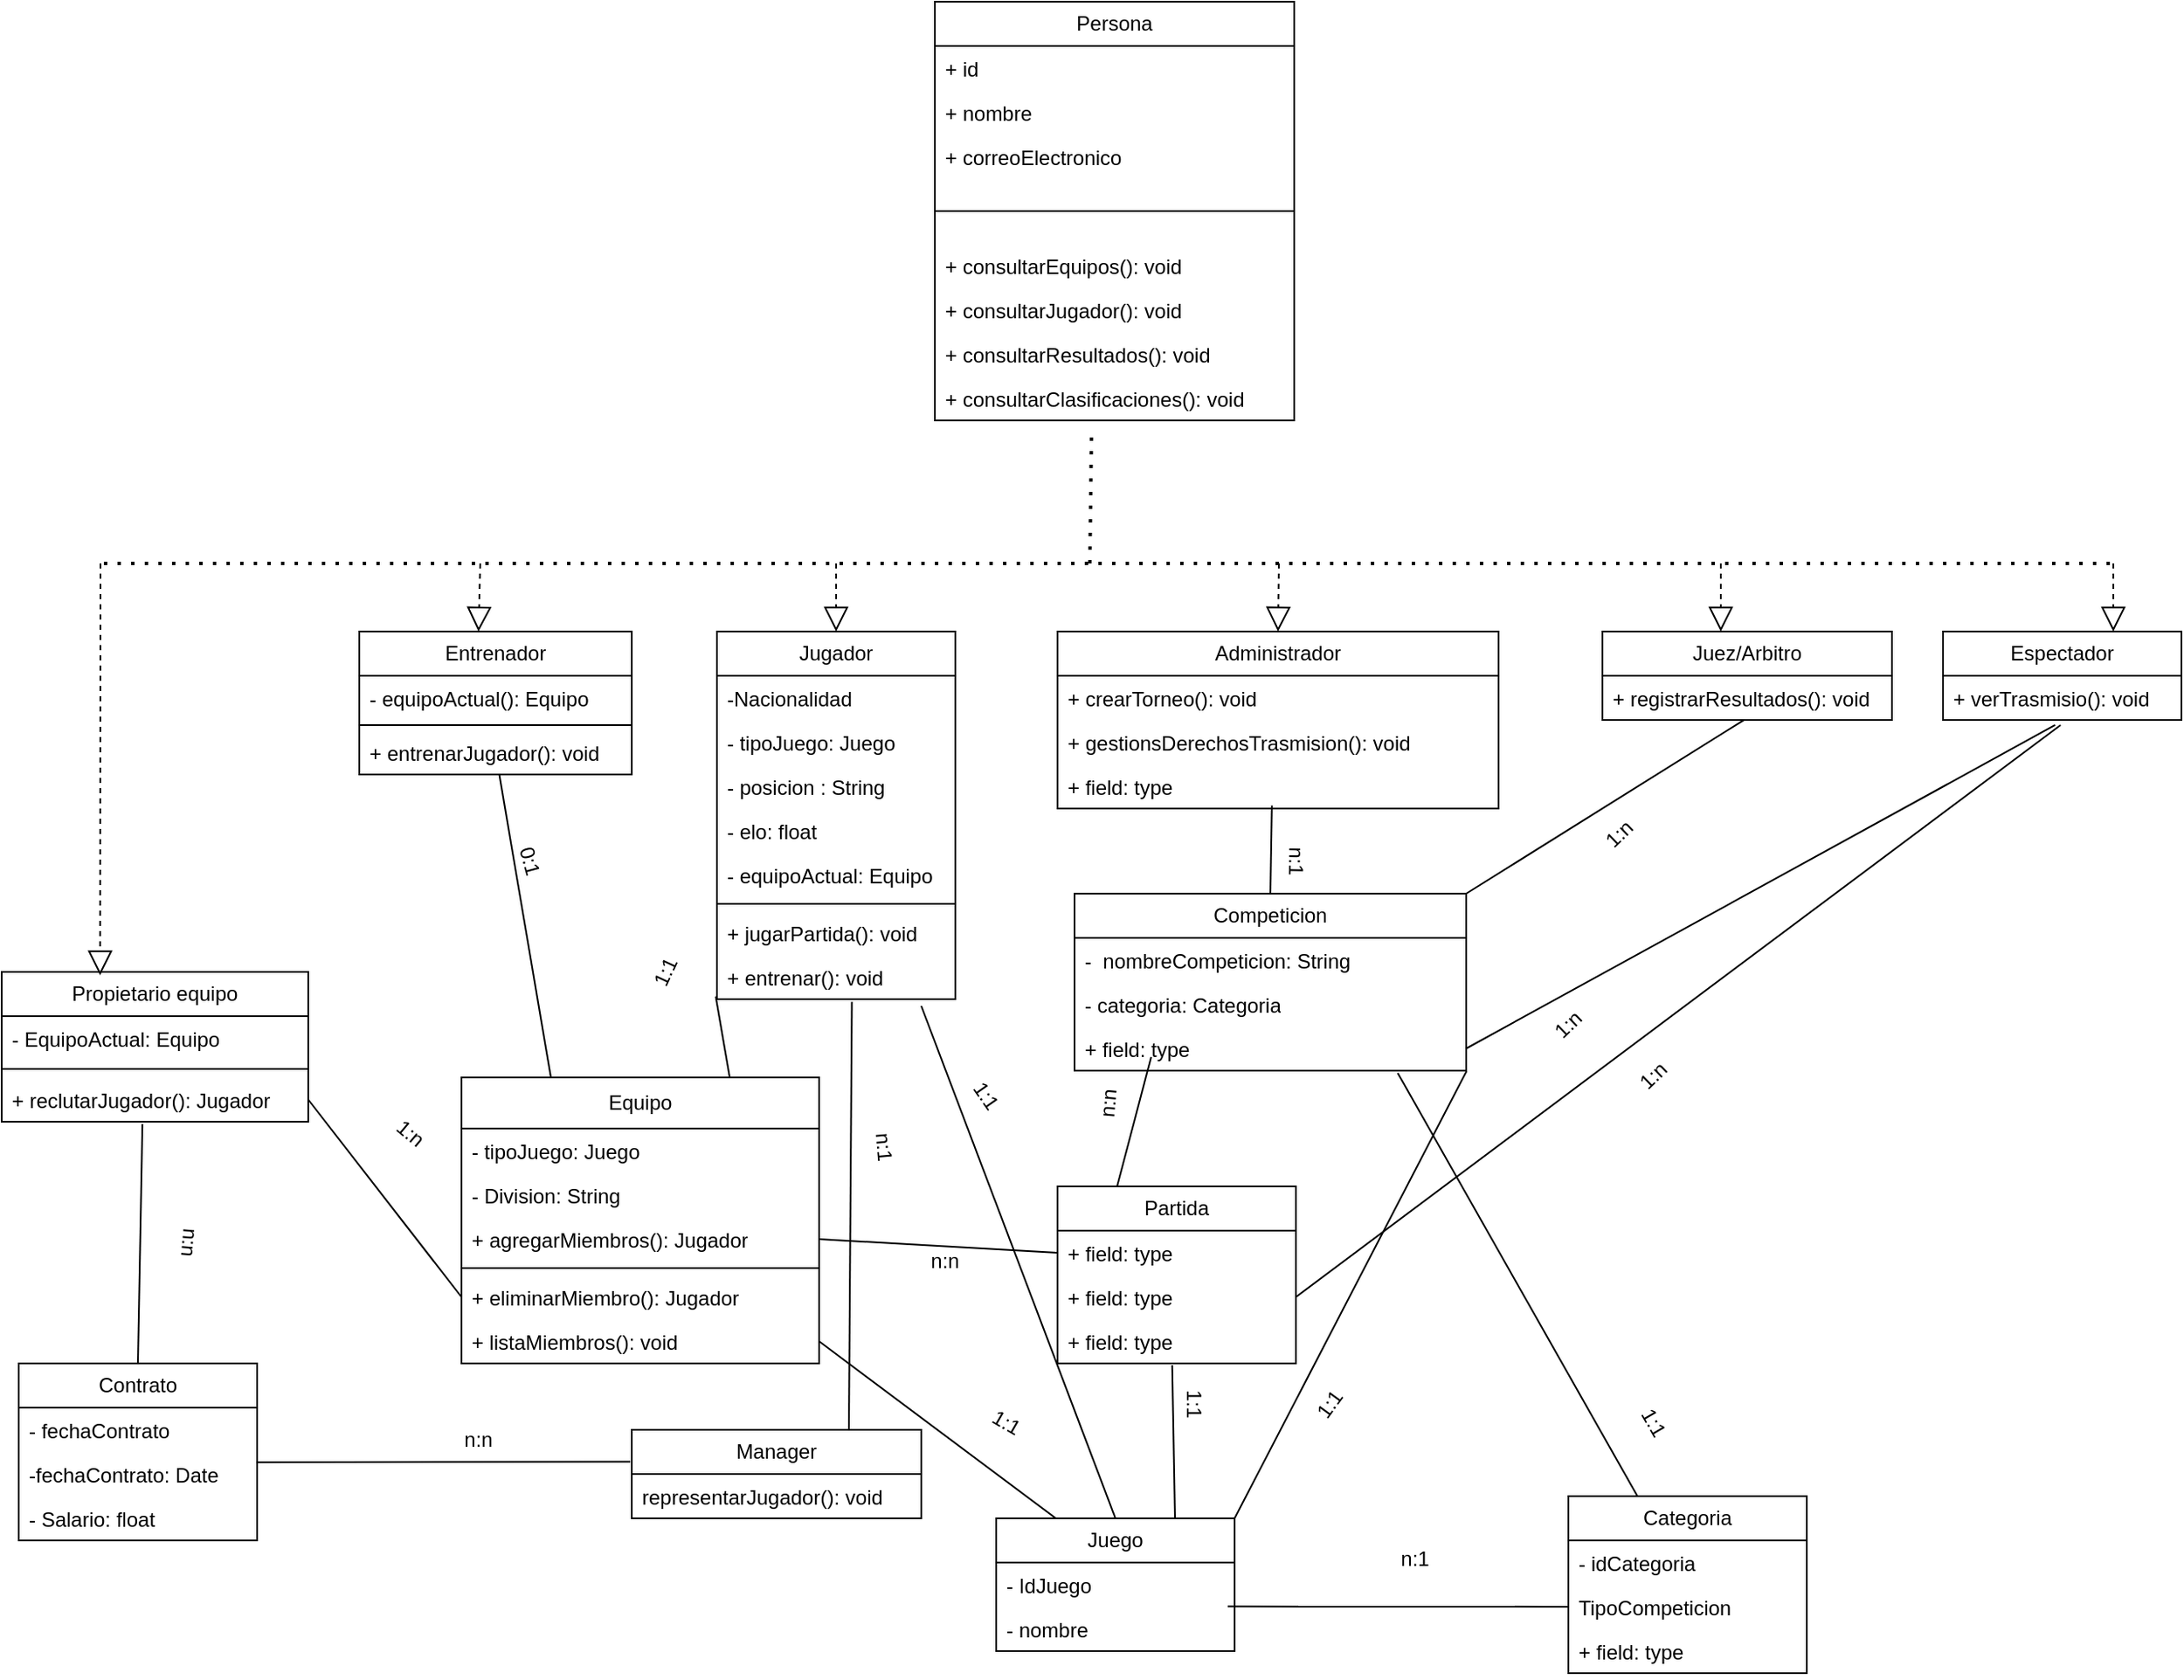 <mxfile version="26.2.2">
  <diagram id="C5RBs43oDa-KdzZeNtuy" name="Page-1">
    <mxGraphModel dx="1857" dy="611" grid="1" gridSize="10" guides="1" tooltips="1" connect="1" arrows="1" fold="1" page="1" pageScale="1" pageWidth="827" pageHeight="1169" math="0" shadow="0">
      <root>
        <mxCell id="WIyWlLk6GJQsqaUBKTNV-0" />
        <mxCell id="WIyWlLk6GJQsqaUBKTNV-1" parent="WIyWlLk6GJQsqaUBKTNV-0" />
        <mxCell id="iQQC09z1nvnjRwE8Z2AP-0" value="Administrador" style="swimlane;fontStyle=0;childLayout=stackLayout;horizontal=1;startSize=26;fillColor=none;horizontalStack=0;resizeParent=1;resizeParentMax=0;resizeLast=0;collapsible=1;marginBottom=0;whiteSpace=wrap;html=1;" parent="WIyWlLk6GJQsqaUBKTNV-1" vertex="1">
          <mxGeometry x="380" y="400" width="259" height="104" as="geometry" />
        </mxCell>
        <mxCell id="iQQC09z1nvnjRwE8Z2AP-1" value="+ crearTorneo(): void" style="text;strokeColor=none;fillColor=none;align=left;verticalAlign=top;spacingLeft=4;spacingRight=4;overflow=hidden;rotatable=0;points=[[0,0.5],[1,0.5]];portConstraint=eastwest;whiteSpace=wrap;html=1;" parent="iQQC09z1nvnjRwE8Z2AP-0" vertex="1">
          <mxGeometry y="26" width="259" height="26" as="geometry" />
        </mxCell>
        <mxCell id="iQQC09z1nvnjRwE8Z2AP-2" value="+ gestionsDerechosTrasmision(): void" style="text;strokeColor=none;fillColor=none;align=left;verticalAlign=top;spacingLeft=4;spacingRight=4;overflow=hidden;rotatable=0;points=[[0,0.5],[1,0.5]];portConstraint=eastwest;whiteSpace=wrap;html=1;" parent="iQQC09z1nvnjRwE8Z2AP-0" vertex="1">
          <mxGeometry y="52" width="259" height="26" as="geometry" />
        </mxCell>
        <mxCell id="iQQC09z1nvnjRwE8Z2AP-3" value="+ field: type" style="text;strokeColor=none;fillColor=none;align=left;verticalAlign=top;spacingLeft=4;spacingRight=4;overflow=hidden;rotatable=0;points=[[0,0.5],[1,0.5]];portConstraint=eastwest;whiteSpace=wrap;html=1;" parent="iQQC09z1nvnjRwE8Z2AP-0" vertex="1">
          <mxGeometry y="78" width="259" height="26" as="geometry" />
        </mxCell>
        <mxCell id="iQQC09z1nvnjRwE8Z2AP-10" value="Juez/Arbitro" style="swimlane;fontStyle=0;childLayout=stackLayout;horizontal=1;startSize=26;fillColor=none;horizontalStack=0;resizeParent=1;resizeParentMax=0;resizeLast=0;collapsible=1;marginBottom=0;whiteSpace=wrap;html=1;" parent="WIyWlLk6GJQsqaUBKTNV-1" vertex="1">
          <mxGeometry x="700" y="400" width="170" height="52" as="geometry" />
        </mxCell>
        <mxCell id="iQQC09z1nvnjRwE8Z2AP-11" value="+ registrarResultados(): void" style="text;strokeColor=none;fillColor=none;align=left;verticalAlign=top;spacingLeft=4;spacingRight=4;overflow=hidden;rotatable=0;points=[[0,0.5],[1,0.5]];portConstraint=eastwest;whiteSpace=wrap;html=1;" parent="iQQC09z1nvnjRwE8Z2AP-10" vertex="1">
          <mxGeometry y="26" width="170" height="26" as="geometry" />
        </mxCell>
        <mxCell id="iQQC09z1nvnjRwE8Z2AP-14" value="Propietario equipo" style="swimlane;fontStyle=0;childLayout=stackLayout;horizontal=1;startSize=26;fillColor=none;horizontalStack=0;resizeParent=1;resizeParentMax=0;resizeLast=0;collapsible=1;marginBottom=0;whiteSpace=wrap;html=1;" parent="WIyWlLk6GJQsqaUBKTNV-1" vertex="1">
          <mxGeometry x="-240" y="600" width="180" height="88" as="geometry" />
        </mxCell>
        <mxCell id="iQQC09z1nvnjRwE8Z2AP-15" value="- EquipoActual: Equipo" style="text;strokeColor=none;fillColor=none;align=left;verticalAlign=top;spacingLeft=4;spacingRight=4;overflow=hidden;rotatable=0;points=[[0,0.5],[1,0.5]];portConstraint=eastwest;whiteSpace=wrap;html=1;" parent="iQQC09z1nvnjRwE8Z2AP-14" vertex="1">
          <mxGeometry y="26" width="180" height="26" as="geometry" />
        </mxCell>
        <mxCell id="GNqNWurHYLGHldSwmiHS-39" value="" style="line;strokeWidth=1;fillColor=none;align=left;verticalAlign=middle;spacingTop=-1;spacingLeft=3;spacingRight=3;rotatable=0;labelPosition=right;points=[];portConstraint=eastwest;strokeColor=inherit;" parent="iQQC09z1nvnjRwE8Z2AP-14" vertex="1">
          <mxGeometry y="52" width="180" height="10" as="geometry" />
        </mxCell>
        <mxCell id="iQQC09z1nvnjRwE8Z2AP-17" value="+ reclutarJugador(): Jugador" style="text;strokeColor=none;fillColor=none;align=left;verticalAlign=top;spacingLeft=4;spacingRight=4;overflow=hidden;rotatable=0;points=[[0,0.5],[1,0.5]];portConstraint=eastwest;whiteSpace=wrap;html=1;" parent="iQQC09z1nvnjRwE8Z2AP-14" vertex="1">
          <mxGeometry y="62" width="180" height="26" as="geometry" />
        </mxCell>
        <mxCell id="iQQC09z1nvnjRwE8Z2AP-18" value="Jugador" style="swimlane;fontStyle=0;childLayout=stackLayout;horizontal=1;startSize=26;fillColor=none;horizontalStack=0;resizeParent=1;resizeParentMax=0;resizeLast=0;collapsible=1;marginBottom=0;whiteSpace=wrap;html=1;" parent="WIyWlLk6GJQsqaUBKTNV-1" vertex="1">
          <mxGeometry x="180" y="400" width="140" height="216" as="geometry" />
        </mxCell>
        <mxCell id="GNqNWurHYLGHldSwmiHS-89" value="-Nacionalidad" style="text;strokeColor=none;fillColor=none;align=left;verticalAlign=top;spacingLeft=4;spacingRight=4;overflow=hidden;rotatable=0;points=[[0,0.5],[1,0.5]];portConstraint=eastwest;whiteSpace=wrap;html=1;" parent="iQQC09z1nvnjRwE8Z2AP-18" vertex="1">
          <mxGeometry y="26" width="140" height="26" as="geometry" />
        </mxCell>
        <mxCell id="GNqNWurHYLGHldSwmiHS-90" value="- tipoJuego: Juego" style="text;strokeColor=none;fillColor=none;align=left;verticalAlign=top;spacingLeft=4;spacingRight=4;overflow=hidden;rotatable=0;points=[[0,0.5],[1,0.5]];portConstraint=eastwest;whiteSpace=wrap;html=1;" parent="iQQC09z1nvnjRwE8Z2AP-18" vertex="1">
          <mxGeometry y="52" width="140" height="26" as="geometry" />
        </mxCell>
        <mxCell id="iQQC09z1nvnjRwE8Z2AP-19" value="- posicion : String" style="text;strokeColor=none;fillColor=none;align=left;verticalAlign=top;spacingLeft=4;spacingRight=4;overflow=hidden;rotatable=0;points=[[0,0.5],[1,0.5]];portConstraint=eastwest;whiteSpace=wrap;html=1;" parent="iQQC09z1nvnjRwE8Z2AP-18" vertex="1">
          <mxGeometry y="78" width="140" height="26" as="geometry" />
        </mxCell>
        <mxCell id="iQQC09z1nvnjRwE8Z2AP-21" value="- elo: float" style="text;strokeColor=none;fillColor=none;align=left;verticalAlign=top;spacingLeft=4;spacingRight=4;overflow=hidden;rotatable=0;points=[[0,0.5],[1,0.5]];portConstraint=eastwest;whiteSpace=wrap;html=1;" parent="iQQC09z1nvnjRwE8Z2AP-18" vertex="1">
          <mxGeometry y="104" width="140" height="26" as="geometry" />
        </mxCell>
        <mxCell id="GNqNWurHYLGHldSwmiHS-33" value="- equipoActual: Equipo" style="text;strokeColor=none;fillColor=none;align=left;verticalAlign=top;spacingLeft=4;spacingRight=4;overflow=hidden;rotatable=0;points=[[0,0.5],[1,0.5]];portConstraint=eastwest;whiteSpace=wrap;html=1;" parent="iQQC09z1nvnjRwE8Z2AP-18" vertex="1">
          <mxGeometry y="130" width="140" height="26" as="geometry" />
        </mxCell>
        <mxCell id="GNqNWurHYLGHldSwmiHS-35" value="" style="line;strokeWidth=1;fillColor=none;align=left;verticalAlign=middle;spacingTop=-1;spacingLeft=3;spacingRight=3;rotatable=0;labelPosition=right;points=[];portConstraint=eastwest;strokeColor=inherit;" parent="iQQC09z1nvnjRwE8Z2AP-18" vertex="1">
          <mxGeometry y="156" width="140" height="8" as="geometry" />
        </mxCell>
        <mxCell id="GNqNWurHYLGHldSwmiHS-34" value="+ jugarPartida(): void" style="text;strokeColor=none;fillColor=none;align=left;verticalAlign=top;spacingLeft=4;spacingRight=4;overflow=hidden;rotatable=0;points=[[0,0.5],[1,0.5]];portConstraint=eastwest;whiteSpace=wrap;html=1;" parent="iQQC09z1nvnjRwE8Z2AP-18" vertex="1">
          <mxGeometry y="164" width="140" height="26" as="geometry" />
        </mxCell>
        <mxCell id="GNqNWurHYLGHldSwmiHS-36" value="+ entrenar(): void" style="text;strokeColor=none;fillColor=none;align=left;verticalAlign=top;spacingLeft=4;spacingRight=4;overflow=hidden;rotatable=0;points=[[0,0.5],[1,0.5]];portConstraint=eastwest;whiteSpace=wrap;html=1;" parent="iQQC09z1nvnjRwE8Z2AP-18" vertex="1">
          <mxGeometry y="190" width="140" height="26" as="geometry" />
        </mxCell>
        <mxCell id="iQQC09z1nvnjRwE8Z2AP-22" value="Manager" style="swimlane;fontStyle=0;childLayout=stackLayout;horizontal=1;startSize=26;fillColor=none;horizontalStack=0;resizeParent=1;resizeParentMax=0;resizeLast=0;collapsible=1;marginBottom=0;whiteSpace=wrap;html=1;" parent="WIyWlLk6GJQsqaUBKTNV-1" vertex="1">
          <mxGeometry x="130" y="869" width="170" height="52" as="geometry" />
        </mxCell>
        <mxCell id="iQQC09z1nvnjRwE8Z2AP-25" value="representarJugador(): void" style="text;strokeColor=none;fillColor=none;align=left;verticalAlign=top;spacingLeft=4;spacingRight=4;overflow=hidden;rotatable=0;points=[[0,0.5],[1,0.5]];portConstraint=eastwest;whiteSpace=wrap;html=1;" parent="iQQC09z1nvnjRwE8Z2AP-22" vertex="1">
          <mxGeometry y="26" width="170" height="26" as="geometry" />
        </mxCell>
        <mxCell id="iQQC09z1nvnjRwE8Z2AP-26" value="Entrenador" style="swimlane;fontStyle=0;childLayout=stackLayout;horizontal=1;startSize=26;fillColor=none;horizontalStack=0;resizeParent=1;resizeParentMax=0;resizeLast=0;collapsible=1;marginBottom=0;whiteSpace=wrap;html=1;" parent="WIyWlLk6GJQsqaUBKTNV-1" vertex="1">
          <mxGeometry x="-30" y="400" width="160" height="84" as="geometry" />
        </mxCell>
        <mxCell id="iQQC09z1nvnjRwE8Z2AP-29" value="- equipoActual(): Equipo" style="text;strokeColor=none;fillColor=none;align=left;verticalAlign=top;spacingLeft=4;spacingRight=4;overflow=hidden;rotatable=0;points=[[0,0.5],[1,0.5]];portConstraint=eastwest;whiteSpace=wrap;html=1;" parent="iQQC09z1nvnjRwE8Z2AP-26" vertex="1">
          <mxGeometry y="26" width="160" height="26" as="geometry" />
        </mxCell>
        <mxCell id="GNqNWurHYLGHldSwmiHS-37" value="" style="line;strokeWidth=1;fillColor=none;align=left;verticalAlign=middle;spacingTop=-1;spacingLeft=3;spacingRight=3;rotatable=0;labelPosition=right;points=[];portConstraint=eastwest;strokeColor=inherit;" parent="iQQC09z1nvnjRwE8Z2AP-26" vertex="1">
          <mxGeometry y="52" width="160" height="6" as="geometry" />
        </mxCell>
        <mxCell id="GNqNWurHYLGHldSwmiHS-38" value="+ entrenarJugador(): void" style="text;strokeColor=none;fillColor=none;align=left;verticalAlign=top;spacingLeft=4;spacingRight=4;overflow=hidden;rotatable=0;points=[[0,0.5],[1,0.5]];portConstraint=eastwest;whiteSpace=wrap;html=1;" parent="iQQC09z1nvnjRwE8Z2AP-26" vertex="1">
          <mxGeometry y="58" width="160" height="26" as="geometry" />
        </mxCell>
        <mxCell id="iQQC09z1nvnjRwE8Z2AP-30" value="Espectador" style="swimlane;fontStyle=0;childLayout=stackLayout;horizontal=1;startSize=26;fillColor=none;horizontalStack=0;resizeParent=1;resizeParentMax=0;resizeLast=0;collapsible=1;marginBottom=0;whiteSpace=wrap;html=1;" parent="WIyWlLk6GJQsqaUBKTNV-1" vertex="1">
          <mxGeometry x="900" y="400" width="140" height="52" as="geometry" />
        </mxCell>
        <mxCell id="iQQC09z1nvnjRwE8Z2AP-31" value="+ verTrasmisio(): void" style="text;strokeColor=none;fillColor=none;align=left;verticalAlign=top;spacingLeft=4;spacingRight=4;overflow=hidden;rotatable=0;points=[[0,0.5],[1,0.5]];portConstraint=eastwest;whiteSpace=wrap;html=1;" parent="iQQC09z1nvnjRwE8Z2AP-30" vertex="1">
          <mxGeometry y="26" width="140" height="26" as="geometry" />
        </mxCell>
        <mxCell id="GNqNWurHYLGHldSwmiHS-1" value="Persona" style="swimlane;fontStyle=0;childLayout=stackLayout;horizontal=1;startSize=26;fillColor=none;horizontalStack=0;resizeParent=1;resizeParentMax=0;resizeLast=0;collapsible=1;marginBottom=0;whiteSpace=wrap;html=1;" parent="WIyWlLk6GJQsqaUBKTNV-1" vertex="1">
          <mxGeometry x="308" y="30" width="211" height="246" as="geometry" />
        </mxCell>
        <mxCell id="GNqNWurHYLGHldSwmiHS-2" value="+ id" style="text;strokeColor=none;fillColor=none;align=left;verticalAlign=top;spacingLeft=4;spacingRight=4;overflow=hidden;rotatable=0;points=[[0,0.5],[1,0.5]];portConstraint=eastwest;whiteSpace=wrap;html=1;" parent="GNqNWurHYLGHldSwmiHS-1" vertex="1">
          <mxGeometry y="26" width="211" height="26" as="geometry" />
        </mxCell>
        <mxCell id="GNqNWurHYLGHldSwmiHS-3" value="+ nombre" style="text;strokeColor=none;fillColor=none;align=left;verticalAlign=top;spacingLeft=4;spacingRight=4;overflow=hidden;rotatable=0;points=[[0,0.5],[1,0.5]];portConstraint=eastwest;whiteSpace=wrap;html=1;" parent="GNqNWurHYLGHldSwmiHS-1" vertex="1">
          <mxGeometry y="52" width="211" height="26" as="geometry" />
        </mxCell>
        <mxCell id="GNqNWurHYLGHldSwmiHS-5" value="+ correoElectronico" style="text;strokeColor=none;fillColor=none;align=left;verticalAlign=top;spacingLeft=4;spacingRight=4;overflow=hidden;rotatable=0;points=[[0,0.5],[1,0.5]];portConstraint=eastwest;whiteSpace=wrap;html=1;" parent="GNqNWurHYLGHldSwmiHS-1" vertex="1">
          <mxGeometry y="78" width="211" height="26" as="geometry" />
        </mxCell>
        <mxCell id="GNqNWurHYLGHldSwmiHS-8" value="" style="line;strokeWidth=1;fillColor=none;align=left;verticalAlign=middle;spacingTop=-1;spacingLeft=3;spacingRight=3;rotatable=0;labelPosition=right;points=[];portConstraint=eastwest;strokeColor=inherit;" parent="GNqNWurHYLGHldSwmiHS-1" vertex="1">
          <mxGeometry y="104" width="211" height="38" as="geometry" />
        </mxCell>
        <mxCell id="GNqNWurHYLGHldSwmiHS-9" value="+ consultarEquipos(): void" style="text;strokeColor=none;fillColor=none;align=left;verticalAlign=top;spacingLeft=4;spacingRight=4;overflow=hidden;rotatable=0;points=[[0,0.5],[1,0.5]];portConstraint=eastwest;whiteSpace=wrap;html=1;" parent="GNqNWurHYLGHldSwmiHS-1" vertex="1">
          <mxGeometry y="142" width="211" height="26" as="geometry" />
        </mxCell>
        <mxCell id="GNqNWurHYLGHldSwmiHS-10" value="+ consultarJugador(): void" style="text;strokeColor=none;fillColor=none;align=left;verticalAlign=top;spacingLeft=4;spacingRight=4;overflow=hidden;rotatable=0;points=[[0,0.5],[1,0.5]];portConstraint=eastwest;whiteSpace=wrap;html=1;" parent="GNqNWurHYLGHldSwmiHS-1" vertex="1">
          <mxGeometry y="168" width="211" height="26" as="geometry" />
        </mxCell>
        <mxCell id="GNqNWurHYLGHldSwmiHS-7" value="" style="line;strokeWidth=1;fillColor=none;align=left;verticalAlign=middle;spacingTop=-1;spacingLeft=3;spacingRight=3;rotatable=0;labelPosition=right;points=[];portConstraint=eastwest;strokeColor=inherit;" parent="GNqNWurHYLGHldSwmiHS-1" vertex="1">
          <mxGeometry y="194" width="211" as="geometry" />
        </mxCell>
        <mxCell id="GNqNWurHYLGHldSwmiHS-12" value="+ consultarResultados(): void" style="text;strokeColor=none;fillColor=none;align=left;verticalAlign=top;spacingLeft=4;spacingRight=4;overflow=hidden;rotatable=0;points=[[0,0.5],[1,0.5]];portConstraint=eastwest;whiteSpace=wrap;html=1;" parent="GNqNWurHYLGHldSwmiHS-1" vertex="1">
          <mxGeometry y="194" width="211" height="26" as="geometry" />
        </mxCell>
        <mxCell id="GNqNWurHYLGHldSwmiHS-11" value="+ consultarClasificaciones(): void" style="text;strokeColor=none;fillColor=none;align=left;verticalAlign=top;spacingLeft=4;spacingRight=4;overflow=hidden;rotatable=0;points=[[0,0.5],[1,0.5]];portConstraint=eastwest;whiteSpace=wrap;html=1;" parent="GNqNWurHYLGHldSwmiHS-1" vertex="1">
          <mxGeometry y="220" width="211" height="26" as="geometry" />
        </mxCell>
        <mxCell id="GNqNWurHYLGHldSwmiHS-13" value="Equipo" style="swimlane;fontStyle=0;childLayout=stackLayout;horizontal=1;startSize=30;fillColor=none;horizontalStack=0;resizeParent=1;resizeParentMax=0;resizeLast=0;collapsible=1;marginBottom=0;whiteSpace=wrap;html=1;" parent="WIyWlLk6GJQsqaUBKTNV-1" vertex="1">
          <mxGeometry x="30" y="662" width="210" height="168" as="geometry" />
        </mxCell>
        <mxCell id="GNqNWurHYLGHldSwmiHS-77" value="- tipoJuego: Juego" style="text;strokeColor=none;fillColor=none;align=left;verticalAlign=top;spacingLeft=4;spacingRight=4;overflow=hidden;rotatable=0;points=[[0,0.5],[1,0.5]];portConstraint=eastwest;whiteSpace=wrap;html=1;" parent="GNqNWurHYLGHldSwmiHS-13" vertex="1">
          <mxGeometry y="30" width="210" height="26" as="geometry" />
        </mxCell>
        <mxCell id="GNqNWurHYLGHldSwmiHS-79" value="- Division: String" style="text;strokeColor=none;fillColor=none;align=left;verticalAlign=top;spacingLeft=4;spacingRight=4;overflow=hidden;rotatable=0;points=[[0,0.5],[1,0.5]];portConstraint=eastwest;whiteSpace=wrap;html=1;" parent="GNqNWurHYLGHldSwmiHS-13" vertex="1">
          <mxGeometry y="56" width="210" height="26" as="geometry" />
        </mxCell>
        <mxCell id="GNqNWurHYLGHldSwmiHS-14" value="+ agregarMiembros(): Jugador" style="text;strokeColor=none;fillColor=none;align=left;verticalAlign=top;spacingLeft=4;spacingRight=4;overflow=hidden;rotatable=0;points=[[0,0.5],[1,0.5]];portConstraint=eastwest;whiteSpace=wrap;html=1;" parent="GNqNWurHYLGHldSwmiHS-13" vertex="1">
          <mxGeometry y="82" width="210" height="26" as="geometry" />
        </mxCell>
        <mxCell id="GNqNWurHYLGHldSwmiHS-78" value="" style="line;strokeWidth=1;fillColor=none;align=left;verticalAlign=middle;spacingTop=-1;spacingLeft=3;spacingRight=3;rotatable=0;labelPosition=right;points=[];portConstraint=eastwest;strokeColor=inherit;" parent="GNqNWurHYLGHldSwmiHS-13" vertex="1">
          <mxGeometry y="108" width="210" height="8" as="geometry" />
        </mxCell>
        <mxCell id="GNqNWurHYLGHldSwmiHS-16" value="+ eliminarMiembro(): Jugador" style="text;strokeColor=none;fillColor=none;align=left;verticalAlign=top;spacingLeft=4;spacingRight=4;overflow=hidden;rotatable=0;points=[[0,0.5],[1,0.5]];portConstraint=eastwest;whiteSpace=wrap;html=1;" parent="GNqNWurHYLGHldSwmiHS-13" vertex="1">
          <mxGeometry y="116" width="210" height="26" as="geometry" />
        </mxCell>
        <mxCell id="GNqNWurHYLGHldSwmiHS-15" value="+ listaMiembros(): void" style="text;strokeColor=none;fillColor=none;align=left;verticalAlign=top;spacingLeft=4;spacingRight=4;overflow=hidden;rotatable=0;points=[[0,0.5],[1,0.5]];portConstraint=eastwest;whiteSpace=wrap;html=1;" parent="GNqNWurHYLGHldSwmiHS-13" vertex="1">
          <mxGeometry y="142" width="210" height="26" as="geometry" />
        </mxCell>
        <mxCell id="GNqNWurHYLGHldSwmiHS-17" value="Competicion" style="swimlane;fontStyle=0;childLayout=stackLayout;horizontal=1;startSize=26;fillColor=none;horizontalStack=0;resizeParent=1;resizeParentMax=0;resizeLast=0;collapsible=1;marginBottom=0;whiteSpace=wrap;html=1;" parent="WIyWlLk6GJQsqaUBKTNV-1" vertex="1">
          <mxGeometry x="390" y="554" width="230" height="104" as="geometry" />
        </mxCell>
        <mxCell id="GNqNWurHYLGHldSwmiHS-18" value="-&amp;nbsp; nombreCompeticion: String" style="text;strokeColor=none;fillColor=none;align=left;verticalAlign=top;spacingLeft=4;spacingRight=4;overflow=hidden;rotatable=0;points=[[0,0.5],[1,0.5]];portConstraint=eastwest;whiteSpace=wrap;html=1;" parent="GNqNWurHYLGHldSwmiHS-17" vertex="1">
          <mxGeometry y="26" width="230" height="26" as="geometry" />
        </mxCell>
        <mxCell id="GNqNWurHYLGHldSwmiHS-19" value="- categoria: Categoria" style="text;strokeColor=none;fillColor=none;align=left;verticalAlign=top;spacingLeft=4;spacingRight=4;overflow=hidden;rotatable=0;points=[[0,0.5],[1,0.5]];portConstraint=eastwest;whiteSpace=wrap;html=1;" parent="GNqNWurHYLGHldSwmiHS-17" vertex="1">
          <mxGeometry y="52" width="230" height="26" as="geometry" />
        </mxCell>
        <mxCell id="GNqNWurHYLGHldSwmiHS-20" value="+ field: type" style="text;strokeColor=none;fillColor=none;align=left;verticalAlign=top;spacingLeft=4;spacingRight=4;overflow=hidden;rotatable=0;points=[[0,0.5],[1,0.5]];portConstraint=eastwest;whiteSpace=wrap;html=1;" parent="GNqNWurHYLGHldSwmiHS-17" vertex="1">
          <mxGeometry y="78" width="230" height="26" as="geometry" />
        </mxCell>
        <mxCell id="GNqNWurHYLGHldSwmiHS-22" value="" style="endArrow=none;dashed=1;html=1;dashPattern=1 3;strokeWidth=2;rounded=0;" parent="WIyWlLk6GJQsqaUBKTNV-1" edge="1">
          <mxGeometry width="50" height="50" relative="1" as="geometry">
            <mxPoint x="-180" y="360" as="sourcePoint" />
            <mxPoint x="1000" y="360" as="targetPoint" />
          </mxGeometry>
        </mxCell>
        <mxCell id="GNqNWurHYLGHldSwmiHS-23" value="" style="endArrow=none;dashed=1;html=1;dashPattern=1 3;strokeWidth=2;rounded=0;" parent="WIyWlLk6GJQsqaUBKTNV-1" edge="1">
          <mxGeometry width="50" height="50" relative="1" as="geometry">
            <mxPoint x="399" y="360" as="sourcePoint" />
            <mxPoint x="400" y="280" as="targetPoint" />
          </mxGeometry>
        </mxCell>
        <mxCell id="GNqNWurHYLGHldSwmiHS-24" value="" style="endArrow=block;dashed=1;endFill=0;endSize=12;html=1;rounded=0;entryX=0.5;entryY=0;entryDx=0;entryDy=0;" parent="WIyWlLk6GJQsqaUBKTNV-1" target="iQQC09z1nvnjRwE8Z2AP-18" edge="1">
          <mxGeometry width="160" relative="1" as="geometry">
            <mxPoint x="250" y="360" as="sourcePoint" />
            <mxPoint x="450" y="440" as="targetPoint" />
          </mxGeometry>
        </mxCell>
        <mxCell id="GNqNWurHYLGHldSwmiHS-27" value="" style="endArrow=block;dashed=1;endFill=0;endSize=12;html=1;rounded=0;entryX=0.5;entryY=0;entryDx=0;entryDy=0;" parent="WIyWlLk6GJQsqaUBKTNV-1" target="iQQC09z1nvnjRwE8Z2AP-0" edge="1">
          <mxGeometry width="160" relative="1" as="geometry">
            <mxPoint x="510" y="360" as="sourcePoint" />
            <mxPoint x="260" y="410" as="targetPoint" />
          </mxGeometry>
        </mxCell>
        <mxCell id="GNqNWurHYLGHldSwmiHS-28" value="" style="endArrow=block;dashed=1;endFill=0;endSize=12;html=1;rounded=0;entryX=0.5;entryY=0;entryDx=0;entryDy=0;" parent="WIyWlLk6GJQsqaUBKTNV-1" edge="1">
          <mxGeometry width="160" relative="1" as="geometry">
            <mxPoint x="769.5" y="360" as="sourcePoint" />
            <mxPoint x="769.5" y="400" as="targetPoint" />
          </mxGeometry>
        </mxCell>
        <mxCell id="GNqNWurHYLGHldSwmiHS-29" value="" style="endArrow=block;dashed=1;endFill=0;endSize=12;html=1;rounded=0;entryX=0.5;entryY=0;entryDx=0;entryDy=0;" parent="WIyWlLk6GJQsqaUBKTNV-1" edge="1">
          <mxGeometry width="160" relative="1" as="geometry">
            <mxPoint x="1000" y="360" as="sourcePoint" />
            <mxPoint x="1000" y="400" as="targetPoint" />
          </mxGeometry>
        </mxCell>
        <mxCell id="GNqNWurHYLGHldSwmiHS-31" value="" style="endArrow=block;dashed=1;endFill=0;endSize=12;html=1;rounded=0;" parent="WIyWlLk6GJQsqaUBKTNV-1" edge="1">
          <mxGeometry width="160" relative="1" as="geometry">
            <mxPoint x="41" y="360" as="sourcePoint" />
            <mxPoint x="40" y="400" as="targetPoint" />
          </mxGeometry>
        </mxCell>
        <mxCell id="GNqNWurHYLGHldSwmiHS-32" value="" style="endArrow=block;dashed=1;endFill=0;endSize=12;html=1;rounded=0;entryX=0.321;entryY=0.023;entryDx=0;entryDy=0;entryPerimeter=0;" parent="WIyWlLk6GJQsqaUBKTNV-1" target="iQQC09z1nvnjRwE8Z2AP-14" edge="1">
          <mxGeometry width="160" relative="1" as="geometry">
            <mxPoint x="-182" y="360" as="sourcePoint" />
            <mxPoint x="-169" y="520" as="targetPoint" />
          </mxGeometry>
        </mxCell>
        <mxCell id="GNqNWurHYLGHldSwmiHS-57" value="Contrato" style="swimlane;fontStyle=0;childLayout=stackLayout;horizontal=1;startSize=26;fillColor=none;horizontalStack=0;resizeParent=1;resizeParentMax=0;resizeLast=0;collapsible=1;marginBottom=0;whiteSpace=wrap;html=1;" parent="WIyWlLk6GJQsqaUBKTNV-1" vertex="1">
          <mxGeometry x="-230" y="830" width="140" height="104" as="geometry" />
        </mxCell>
        <mxCell id="GNqNWurHYLGHldSwmiHS-58" value="- fechaContrato" style="text;strokeColor=none;fillColor=none;align=left;verticalAlign=top;spacingLeft=4;spacingRight=4;overflow=hidden;rotatable=0;points=[[0,0.5],[1,0.5]];portConstraint=eastwest;whiteSpace=wrap;html=1;" parent="GNqNWurHYLGHldSwmiHS-57" vertex="1">
          <mxGeometry y="26" width="140" height="26" as="geometry" />
        </mxCell>
        <mxCell id="GNqNWurHYLGHldSwmiHS-59" value="-fechaContrato: Date" style="text;strokeColor=none;fillColor=none;align=left;verticalAlign=top;spacingLeft=4;spacingRight=4;overflow=hidden;rotatable=0;points=[[0,0.5],[1,0.5]];portConstraint=eastwest;whiteSpace=wrap;html=1;" parent="GNqNWurHYLGHldSwmiHS-57" vertex="1">
          <mxGeometry y="52" width="140" height="26" as="geometry" />
        </mxCell>
        <mxCell id="GNqNWurHYLGHldSwmiHS-60" value="- Salario: float" style="text;strokeColor=none;fillColor=none;align=left;verticalAlign=top;spacingLeft=4;spacingRight=4;overflow=hidden;rotatable=0;points=[[0,0.5],[1,0.5]];portConstraint=eastwest;whiteSpace=wrap;html=1;" parent="GNqNWurHYLGHldSwmiHS-57" vertex="1">
          <mxGeometry y="78" width="140" height="26" as="geometry" />
        </mxCell>
        <mxCell id="GNqNWurHYLGHldSwmiHS-62" value="" style="endArrow=none;html=1;rounded=0;entryX=-0.005;entryY=0.938;entryDx=0;entryDy=0;entryPerimeter=0;exitX=0.75;exitY=0;exitDx=0;exitDy=0;" parent="WIyWlLk6GJQsqaUBKTNV-1" source="GNqNWurHYLGHldSwmiHS-13" target="GNqNWurHYLGHldSwmiHS-36" edge="1">
          <mxGeometry width="50" height="50" relative="1" as="geometry">
            <mxPoint x="520" y="650" as="sourcePoint" />
            <mxPoint x="570" y="600" as="targetPoint" />
          </mxGeometry>
        </mxCell>
        <mxCell id="GNqNWurHYLGHldSwmiHS-63" value="1:1" style="text;html=1;align=center;verticalAlign=middle;whiteSpace=wrap;rounded=0;rotation=-65;" parent="WIyWlLk6GJQsqaUBKTNV-1" vertex="1">
          <mxGeometry x="120" y="585" width="60" height="30" as="geometry" />
        </mxCell>
        <mxCell id="GNqNWurHYLGHldSwmiHS-64" value="" style="endArrow=none;html=1;rounded=0;exitX=0.25;exitY=0;exitDx=0;exitDy=0;" parent="WIyWlLk6GJQsqaUBKTNV-1" source="GNqNWurHYLGHldSwmiHS-13" target="GNqNWurHYLGHldSwmiHS-38" edge="1">
          <mxGeometry width="50" height="50" relative="1" as="geometry">
            <mxPoint x="40" y="602" as="sourcePoint" />
            <mxPoint x="74" y="484" as="targetPoint" />
          </mxGeometry>
        </mxCell>
        <mxCell id="GNqNWurHYLGHldSwmiHS-65" value="0:1" style="text;html=1;align=center;verticalAlign=middle;whiteSpace=wrap;rounded=0;rotation=75;" parent="WIyWlLk6GJQsqaUBKTNV-1" vertex="1">
          <mxGeometry x="40" y="520" width="60" height="30" as="geometry" />
        </mxCell>
        <mxCell id="GNqNWurHYLGHldSwmiHS-67" value="1:n" style="text;html=1;align=center;verticalAlign=middle;whiteSpace=wrap;rounded=0;rotation=40;" parent="WIyWlLk6GJQsqaUBKTNV-1" vertex="1">
          <mxGeometry x="-30" y="680" width="60" height="30" as="geometry" />
        </mxCell>
        <mxCell id="GNqNWurHYLGHldSwmiHS-68" value="" style="endArrow=none;html=1;rounded=0;entryX=1;entryY=0.5;entryDx=0;entryDy=0;exitX=0;exitY=0.5;exitDx=0;exitDy=0;" parent="WIyWlLk6GJQsqaUBKTNV-1" source="GNqNWurHYLGHldSwmiHS-16" target="iQQC09z1nvnjRwE8Z2AP-17" edge="1">
          <mxGeometry width="50" height="50" relative="1" as="geometry">
            <mxPoint x="-30" y="780" as="sourcePoint" />
            <mxPoint x="20" y="730" as="targetPoint" />
          </mxGeometry>
        </mxCell>
        <mxCell id="GNqNWurHYLGHldSwmiHS-69" value="" style="endArrow=none;html=1;rounded=0;exitX=0.996;exitY=0.234;exitDx=0;exitDy=0;exitPerimeter=0;entryX=-0.005;entryY=0.361;entryDx=0;entryDy=0;entryPerimeter=0;" parent="WIyWlLk6GJQsqaUBKTNV-1" source="GNqNWurHYLGHldSwmiHS-59" target="iQQC09z1nvnjRwE8Z2AP-22" edge="1">
          <mxGeometry width="50" height="50" relative="1" as="geometry">
            <mxPoint x="-60" y="880" as="sourcePoint" />
            <mxPoint x="160" y="890" as="targetPoint" />
          </mxGeometry>
        </mxCell>
        <mxCell id="GNqNWurHYLGHldSwmiHS-70" value="" style="endArrow=none;html=1;rounded=0;entryX=0.459;entryY=1.053;entryDx=0;entryDy=0;entryPerimeter=0;exitX=0.5;exitY=0;exitDx=0;exitDy=0;" parent="WIyWlLk6GJQsqaUBKTNV-1" source="GNqNWurHYLGHldSwmiHS-57" target="iQQC09z1nvnjRwE8Z2AP-17" edge="1">
          <mxGeometry width="50" height="50" relative="1" as="geometry">
            <mxPoint x="-80" y="790" as="sourcePoint" />
            <mxPoint x="-30" y="740" as="targetPoint" />
          </mxGeometry>
        </mxCell>
        <mxCell id="GNqNWurHYLGHldSwmiHS-71" value="n:n" style="text;html=1;align=center;verticalAlign=middle;whiteSpace=wrap;rounded=0;rotation=95;" parent="WIyWlLk6GJQsqaUBKTNV-1" vertex="1">
          <mxGeometry x="-160" y="724" width="60" height="70" as="geometry" />
        </mxCell>
        <mxCell id="GNqNWurHYLGHldSwmiHS-72" value="n:n" style="text;html=1;align=center;verticalAlign=middle;whiteSpace=wrap;rounded=0;" parent="WIyWlLk6GJQsqaUBKTNV-1" vertex="1">
          <mxGeometry x="10" y="860" width="60" height="30" as="geometry" />
        </mxCell>
        <mxCell id="GNqNWurHYLGHldSwmiHS-73" value="Partida" style="swimlane;fontStyle=0;childLayout=stackLayout;horizontal=1;startSize=26;fillColor=none;horizontalStack=0;resizeParent=1;resizeParentMax=0;resizeLast=0;collapsible=1;marginBottom=0;whiteSpace=wrap;html=1;" parent="WIyWlLk6GJQsqaUBKTNV-1" vertex="1">
          <mxGeometry x="380" y="726" width="140" height="104" as="geometry" />
        </mxCell>
        <mxCell id="GNqNWurHYLGHldSwmiHS-74" value="+ field: type" style="text;strokeColor=none;fillColor=none;align=left;verticalAlign=top;spacingLeft=4;spacingRight=4;overflow=hidden;rotatable=0;points=[[0,0.5],[1,0.5]];portConstraint=eastwest;whiteSpace=wrap;html=1;" parent="GNqNWurHYLGHldSwmiHS-73" vertex="1">
          <mxGeometry y="26" width="140" height="26" as="geometry" />
        </mxCell>
        <mxCell id="GNqNWurHYLGHldSwmiHS-75" value="+ field: type" style="text;strokeColor=none;fillColor=none;align=left;verticalAlign=top;spacingLeft=4;spacingRight=4;overflow=hidden;rotatable=0;points=[[0,0.5],[1,0.5]];portConstraint=eastwest;whiteSpace=wrap;html=1;" parent="GNqNWurHYLGHldSwmiHS-73" vertex="1">
          <mxGeometry y="52" width="140" height="26" as="geometry" />
        </mxCell>
        <mxCell id="GNqNWurHYLGHldSwmiHS-76" value="+ field: type" style="text;strokeColor=none;fillColor=none;align=left;verticalAlign=top;spacingLeft=4;spacingRight=4;overflow=hidden;rotatable=0;points=[[0,0.5],[1,0.5]];portConstraint=eastwest;whiteSpace=wrap;html=1;" parent="GNqNWurHYLGHldSwmiHS-73" vertex="1">
          <mxGeometry y="78" width="140" height="26" as="geometry" />
        </mxCell>
        <mxCell id="GNqNWurHYLGHldSwmiHS-81" value="Juego" style="swimlane;fontStyle=0;childLayout=stackLayout;horizontal=1;startSize=26;fillColor=none;horizontalStack=0;resizeParent=1;resizeParentMax=0;resizeLast=0;collapsible=1;marginBottom=0;whiteSpace=wrap;html=1;" parent="WIyWlLk6GJQsqaUBKTNV-1" vertex="1">
          <mxGeometry x="344" y="921" width="140" height="78" as="geometry" />
        </mxCell>
        <mxCell id="GNqNWurHYLGHldSwmiHS-83" value="- IdJuego" style="text;strokeColor=none;fillColor=none;align=left;verticalAlign=top;spacingLeft=4;spacingRight=4;overflow=hidden;rotatable=0;points=[[0,0.5],[1,0.5]];portConstraint=eastwest;whiteSpace=wrap;html=1;" parent="GNqNWurHYLGHldSwmiHS-81" vertex="1">
          <mxGeometry y="26" width="140" height="26" as="geometry" />
        </mxCell>
        <mxCell id="GNqNWurHYLGHldSwmiHS-82" value="- nombre" style="text;strokeColor=none;fillColor=none;align=left;verticalAlign=top;spacingLeft=4;spacingRight=4;overflow=hidden;rotatable=0;points=[[0,0.5],[1,0.5]];portConstraint=eastwest;whiteSpace=wrap;html=1;" parent="GNqNWurHYLGHldSwmiHS-81" vertex="1">
          <mxGeometry y="52" width="140" height="26" as="geometry" />
        </mxCell>
        <mxCell id="GNqNWurHYLGHldSwmiHS-85" value="Categoria" style="swimlane;fontStyle=0;childLayout=stackLayout;horizontal=1;startSize=26;fillColor=none;horizontalStack=0;resizeParent=1;resizeParentMax=0;resizeLast=0;collapsible=1;marginBottom=0;whiteSpace=wrap;html=1;" parent="WIyWlLk6GJQsqaUBKTNV-1" vertex="1">
          <mxGeometry x="680" y="908" width="140" height="104" as="geometry" />
        </mxCell>
        <mxCell id="GNqNWurHYLGHldSwmiHS-86" value="- idCategoria" style="text;strokeColor=none;fillColor=none;align=left;verticalAlign=top;spacingLeft=4;spacingRight=4;overflow=hidden;rotatable=0;points=[[0,0.5],[1,0.5]];portConstraint=eastwest;whiteSpace=wrap;html=1;" parent="GNqNWurHYLGHldSwmiHS-85" vertex="1">
          <mxGeometry y="26" width="140" height="26" as="geometry" />
        </mxCell>
        <mxCell id="GNqNWurHYLGHldSwmiHS-87" value="TipoCompeticion" style="text;strokeColor=none;fillColor=none;align=left;verticalAlign=top;spacingLeft=4;spacingRight=4;overflow=hidden;rotatable=0;points=[[0,0.5],[1,0.5]];portConstraint=eastwest;whiteSpace=wrap;html=1;" parent="GNqNWurHYLGHldSwmiHS-85" vertex="1">
          <mxGeometry y="52" width="140" height="26" as="geometry" />
        </mxCell>
        <mxCell id="GNqNWurHYLGHldSwmiHS-88" value="+ field: type" style="text;strokeColor=none;fillColor=none;align=left;verticalAlign=top;spacingLeft=4;spacingRight=4;overflow=hidden;rotatable=0;points=[[0,0.5],[1,0.5]];portConstraint=eastwest;whiteSpace=wrap;html=1;" parent="GNqNWurHYLGHldSwmiHS-85" vertex="1">
          <mxGeometry y="78" width="140" height="26" as="geometry" />
        </mxCell>
        <mxCell id="GNqNWurHYLGHldSwmiHS-92" value="" style="endArrow=none;html=1;rounded=0;exitX=0.5;exitY=0;exitDx=0;exitDy=0;" parent="WIyWlLk6GJQsqaUBKTNV-1" source="GNqNWurHYLGHldSwmiHS-81" edge="1">
          <mxGeometry width="50" height="50" relative="1" as="geometry">
            <mxPoint x="240" y="700" as="sourcePoint" />
            <mxPoint x="300" y="620" as="targetPoint" />
          </mxGeometry>
        </mxCell>
        <mxCell id="GNqNWurHYLGHldSwmiHS-93" value="" style="endArrow=none;html=1;rounded=0;exitX=1;exitY=0.5;exitDx=0;exitDy=0;entryX=0.25;entryY=0;entryDx=0;entryDy=0;" parent="WIyWlLk6GJQsqaUBKTNV-1" source="GNqNWurHYLGHldSwmiHS-15" target="GNqNWurHYLGHldSwmiHS-81" edge="1">
          <mxGeometry width="50" height="50" relative="1" as="geometry">
            <mxPoint x="240" y="700" as="sourcePoint" />
            <mxPoint x="290" y="650" as="targetPoint" />
          </mxGeometry>
        </mxCell>
        <mxCell id="GNqNWurHYLGHldSwmiHS-94" value="" style="endArrow=none;html=1;rounded=0;entryX=0.566;entryY=1.062;entryDx=0;entryDy=0;entryPerimeter=0;exitX=0.75;exitY=0;exitDx=0;exitDy=0;" parent="WIyWlLk6GJQsqaUBKTNV-1" source="iQQC09z1nvnjRwE8Z2AP-22" target="GNqNWurHYLGHldSwmiHS-36" edge="1">
          <mxGeometry width="50" height="50" relative="1" as="geometry">
            <mxPoint x="240" y="700" as="sourcePoint" />
            <mxPoint x="290" y="650" as="targetPoint" />
          </mxGeometry>
        </mxCell>
        <mxCell id="GNqNWurHYLGHldSwmiHS-96" value="1:1" style="text;html=1;align=center;verticalAlign=middle;whiteSpace=wrap;rounded=0;rotation=55;" parent="WIyWlLk6GJQsqaUBKTNV-1" vertex="1">
          <mxGeometry x="308" y="658" width="60" height="30" as="geometry" />
        </mxCell>
        <mxCell id="GNqNWurHYLGHldSwmiHS-97" value="1:1" style="text;html=1;align=center;verticalAlign=middle;whiteSpace=wrap;rounded=0;rotation=30;" parent="WIyWlLk6GJQsqaUBKTNV-1" vertex="1">
          <mxGeometry x="320" y="850" width="60" height="30" as="geometry" />
        </mxCell>
        <mxCell id="GNqNWurHYLGHldSwmiHS-98" value="n:1" style="text;html=1;align=center;verticalAlign=middle;whiteSpace=wrap;rounded=0;rotation=85;" parent="WIyWlLk6GJQsqaUBKTNV-1" vertex="1">
          <mxGeometry x="248" y="688" width="60" height="30" as="geometry" />
        </mxCell>
        <mxCell id="GNqNWurHYLGHldSwmiHS-100" value="" style="endArrow=none;html=1;rounded=0;exitX=0.971;exitY=-0.008;exitDx=0;exitDy=0;exitPerimeter=0;" parent="WIyWlLk6GJQsqaUBKTNV-1" source="GNqNWurHYLGHldSwmiHS-82" target="GNqNWurHYLGHldSwmiHS-87" edge="1">
          <mxGeometry width="50" height="50" relative="1" as="geometry">
            <mxPoint x="650" y="850" as="sourcePoint" />
            <mxPoint x="700" y="800" as="targetPoint" />
          </mxGeometry>
        </mxCell>
        <mxCell id="GNqNWurHYLGHldSwmiHS-101" value="n:1" style="text;html=1;align=center;verticalAlign=middle;whiteSpace=wrap;rounded=0;" parent="WIyWlLk6GJQsqaUBKTNV-1" vertex="1">
          <mxGeometry x="560" y="930" width="60" height="30" as="geometry" />
        </mxCell>
        <mxCell id="GNqNWurHYLGHldSwmiHS-102" value="" style="endArrow=none;html=1;rounded=0;exitX=1;exitY=0.5;exitDx=0;exitDy=0;entryX=0;entryY=0.5;entryDx=0;entryDy=0;" parent="WIyWlLk6GJQsqaUBKTNV-1" source="GNqNWurHYLGHldSwmiHS-14" target="GNqNWurHYLGHldSwmiHS-74" edge="1">
          <mxGeometry width="50" height="50" relative="1" as="geometry">
            <mxPoint x="380" y="780" as="sourcePoint" />
            <mxPoint x="430" y="730" as="targetPoint" />
          </mxGeometry>
        </mxCell>
        <mxCell id="GNqNWurHYLGHldSwmiHS-104" value="" style="endArrow=none;html=1;rounded=0;entryX=0.25;entryY=0;entryDx=0;entryDy=0;" parent="WIyWlLk6GJQsqaUBKTNV-1" target="GNqNWurHYLGHldSwmiHS-73" edge="1">
          <mxGeometry width="50" height="50" relative="1" as="geometry">
            <mxPoint x="435" y="650" as="sourcePoint" />
            <mxPoint x="720" y="720" as="targetPoint" />
          </mxGeometry>
        </mxCell>
        <mxCell id="GNqNWurHYLGHldSwmiHS-105" value="n:n" style="text;html=1;align=center;verticalAlign=middle;whiteSpace=wrap;rounded=0;rotation=-85;" parent="WIyWlLk6GJQsqaUBKTNV-1" vertex="1">
          <mxGeometry x="380" y="662" width="60" height="30" as="geometry" />
        </mxCell>
        <mxCell id="GNqNWurHYLGHldSwmiHS-106" value="n:n" style="text;html=1;align=center;verticalAlign=middle;whiteSpace=wrap;rounded=0;" parent="WIyWlLk6GJQsqaUBKTNV-1" vertex="1">
          <mxGeometry x="284" y="755" width="60" height="30" as="geometry" />
        </mxCell>
        <mxCell id="GNqNWurHYLGHldSwmiHS-111" value="" style="endArrow=none;html=1;rounded=0;entryX=0.825;entryY=1.051;entryDx=0;entryDy=0;entryPerimeter=0;" parent="WIyWlLk6GJQsqaUBKTNV-1" source="GNqNWurHYLGHldSwmiHS-85" target="GNqNWurHYLGHldSwmiHS-20" edge="1">
          <mxGeometry width="50" height="50" relative="1" as="geometry">
            <mxPoint x="450" y="800" as="sourcePoint" />
            <mxPoint x="500" y="750" as="targetPoint" />
          </mxGeometry>
        </mxCell>
        <mxCell id="GNqNWurHYLGHldSwmiHS-112" value="1:1" style="text;html=1;align=center;verticalAlign=middle;whiteSpace=wrap;rounded=0;rotation=60;" parent="WIyWlLk6GJQsqaUBKTNV-1" vertex="1">
          <mxGeometry x="700" y="850" width="60" height="30" as="geometry" />
        </mxCell>
        <mxCell id="E_j_PSvMOBUcGR2O2GeZ-0" value="" style="endArrow=none;html=1;rounded=0;entryX=0.491;entryY=0.992;entryDx=0;entryDy=0;entryPerimeter=0;exitX=1;exitY=0;exitDx=0;exitDy=0;" parent="WIyWlLk6GJQsqaUBKTNV-1" source="GNqNWurHYLGHldSwmiHS-17" target="iQQC09z1nvnjRwE8Z2AP-11" edge="1">
          <mxGeometry width="50" height="50" relative="1" as="geometry">
            <mxPoint x="610" y="620" as="sourcePoint" />
            <mxPoint x="660" y="570" as="targetPoint" />
          </mxGeometry>
        </mxCell>
        <mxCell id="E_j_PSvMOBUcGR2O2GeZ-3" value="" style="endArrow=none;html=1;rounded=0;entryX=0.486;entryY=0.931;entryDx=0;entryDy=0;entryPerimeter=0;exitX=0.5;exitY=0;exitDx=0;exitDy=0;" parent="WIyWlLk6GJQsqaUBKTNV-1" source="GNqNWurHYLGHldSwmiHS-17" target="iQQC09z1nvnjRwE8Z2AP-3" edge="1">
          <mxGeometry width="50" height="50" relative="1" as="geometry">
            <mxPoint x="580" y="530" as="sourcePoint" />
            <mxPoint x="630" y="480" as="targetPoint" />
          </mxGeometry>
        </mxCell>
        <mxCell id="E_j_PSvMOBUcGR2O2GeZ-4" value="" style="endArrow=none;html=1;rounded=0;entryX=0.47;entryY=1.115;entryDx=0;entryDy=0;entryPerimeter=0;exitX=1;exitY=0.5;exitDx=0;exitDy=0;" parent="WIyWlLk6GJQsqaUBKTNV-1" source="GNqNWurHYLGHldSwmiHS-20" target="iQQC09z1nvnjRwE8Z2AP-31" edge="1">
          <mxGeometry width="50" height="50" relative="1" as="geometry">
            <mxPoint x="580" y="530" as="sourcePoint" />
            <mxPoint x="630" y="480" as="targetPoint" />
          </mxGeometry>
        </mxCell>
        <mxCell id="E_j_PSvMOBUcGR2O2GeZ-5" value="" style="endArrow=none;html=1;rounded=0;entryX=0.493;entryY=1.115;entryDx=0;entryDy=0;entryPerimeter=0;exitX=1;exitY=0.5;exitDx=0;exitDy=0;" parent="WIyWlLk6GJQsqaUBKTNV-1" source="GNqNWurHYLGHldSwmiHS-75" target="iQQC09z1nvnjRwE8Z2AP-31" edge="1">
          <mxGeometry width="50" height="50" relative="1" as="geometry">
            <mxPoint x="550" y="600" as="sourcePoint" />
            <mxPoint x="600" y="550" as="targetPoint" />
          </mxGeometry>
        </mxCell>
        <mxCell id="E_j_PSvMOBUcGR2O2GeZ-6" value="" style="endArrow=none;html=1;rounded=0;exitX=1.001;exitY=1.008;exitDx=0;exitDy=0;exitPerimeter=0;entryX=1;entryY=0;entryDx=0;entryDy=0;" parent="WIyWlLk6GJQsqaUBKTNV-1" source="GNqNWurHYLGHldSwmiHS-20" target="GNqNWurHYLGHldSwmiHS-81" edge="1">
          <mxGeometry width="50" height="50" relative="1" as="geometry">
            <mxPoint x="610" y="740" as="sourcePoint" />
            <mxPoint x="490" y="910" as="targetPoint" />
          </mxGeometry>
        </mxCell>
        <mxCell id="E_j_PSvMOBUcGR2O2GeZ-7" value="" style="endArrow=none;html=1;rounded=0;entryX=0.481;entryY=1.038;entryDx=0;entryDy=0;entryPerimeter=0;exitX=0.75;exitY=0;exitDx=0;exitDy=0;" parent="WIyWlLk6GJQsqaUBKTNV-1" source="GNqNWurHYLGHldSwmiHS-81" target="GNqNWurHYLGHldSwmiHS-76" edge="1">
          <mxGeometry width="50" height="50" relative="1" as="geometry">
            <mxPoint x="610" y="740" as="sourcePoint" />
            <mxPoint x="660" y="690" as="targetPoint" />
          </mxGeometry>
        </mxCell>
        <mxCell id="E_j_PSvMOBUcGR2O2GeZ-8" value="1:1" style="text;html=1;align=center;verticalAlign=middle;whiteSpace=wrap;rounded=0;rotation=90;" parent="WIyWlLk6GJQsqaUBKTNV-1" vertex="1">
          <mxGeometry x="430" y="839" width="60" height="30" as="geometry" />
        </mxCell>
        <mxCell id="E_j_PSvMOBUcGR2O2GeZ-10" value="1:1" style="text;html=1;align=center;verticalAlign=middle;whiteSpace=wrap;rounded=0;rotation=-54;" parent="WIyWlLk6GJQsqaUBKTNV-1" vertex="1">
          <mxGeometry x="510" y="839" width="60" height="30" as="geometry" />
        </mxCell>
        <mxCell id="E_j_PSvMOBUcGR2O2GeZ-11" value="n:1" style="text;html=1;align=center;verticalAlign=middle;whiteSpace=wrap;rounded=0;rotation=91;" parent="WIyWlLk6GJQsqaUBKTNV-1" vertex="1">
          <mxGeometry x="490" y="520" width="60" height="30" as="geometry" />
        </mxCell>
        <mxCell id="E_j_PSvMOBUcGR2O2GeZ-13" value="1:n" style="text;html=1;align=center;verticalAlign=middle;whiteSpace=wrap;rounded=0;rotation=-44;" parent="WIyWlLk6GJQsqaUBKTNV-1" vertex="1">
          <mxGeometry x="650" y="616" width="60" height="30" as="geometry" />
        </mxCell>
        <mxCell id="E_j_PSvMOBUcGR2O2GeZ-15" value="1:n" style="text;html=1;align=center;verticalAlign=middle;whiteSpace=wrap;rounded=0;rotation=-44;" parent="WIyWlLk6GJQsqaUBKTNV-1" vertex="1">
          <mxGeometry x="700" y="646" width="60" height="30" as="geometry" />
        </mxCell>
        <mxCell id="E_j_PSvMOBUcGR2O2GeZ-16" value="1:n" style="text;html=1;align=center;verticalAlign=middle;whiteSpace=wrap;rounded=0;rotation=-44;" parent="WIyWlLk6GJQsqaUBKTNV-1" vertex="1">
          <mxGeometry x="680" y="504" width="60" height="30" as="geometry" />
        </mxCell>
      </root>
    </mxGraphModel>
  </diagram>
</mxfile>
